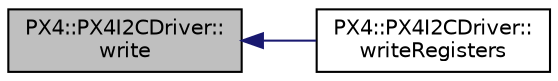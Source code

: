 digraph "PX4::PX4I2CDriver::write"
{
 // INTERACTIVE_SVG=YES
  edge [fontname="Helvetica",fontsize="10",labelfontname="Helvetica",labelfontsize="10"];
  node [fontname="Helvetica",fontsize="10",shape=record];
  rankdir="LR";
  Node1 [label="PX4::PX4I2CDriver::\lwrite",height=0.2,width=0.4,color="black", fillcolor="grey75", style="filled", fontcolor="black"];
  Node1 -> Node2 [dir="back",color="midnightblue",fontsize="10",style="solid",fontname="Helvetica"];
  Node2 [label="PX4::PX4I2CDriver::\lwriteRegisters",height=0.2,width=0.4,color="black", fillcolor="white", style="filled",URL="$classPX4_1_1PX4I2CDriver.html#a80bdbc74b6b69fe5a49bf4a9454c7078"];
}
